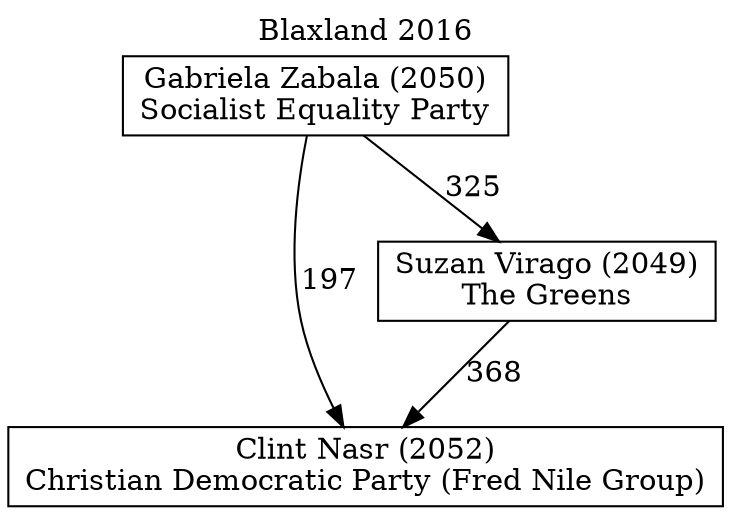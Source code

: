 // House preference flow
digraph "Clint Nasr (2052)_Blaxland_2016" {
	graph [label="Blaxland 2016" labelloc=t mclimit=10]
	node [shape=box]
	"Clint Nasr (2052)" [label="Clint Nasr (2052)
Christian Democratic Party (Fred Nile Group)"]
	"Suzan Virago (2049)" [label="Suzan Virago (2049)
The Greens"]
	"Gabriela Zabala (2050)" [label="Gabriela Zabala (2050)
Socialist Equality Party"]
	"Suzan Virago (2049)" -> "Clint Nasr (2052)" [label=368]
	"Gabriela Zabala (2050)" -> "Suzan Virago (2049)" [label=325]
	"Gabriela Zabala (2050)" -> "Clint Nasr (2052)" [label=197]
}
